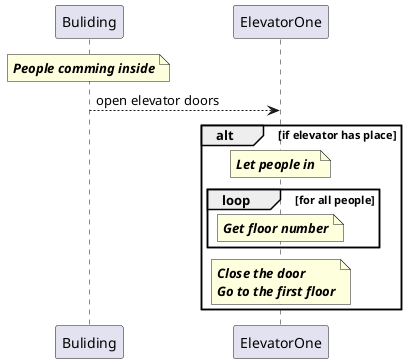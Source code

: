 @startuml
participant Buliding as B
participant ElevatorOne as O

skinparam ParticipantPadding 50

note over B
    //**People comming inside**//
end note

B --> O: open elevator doors

alt if elevator has place
    note over O
        //**Let people in**//
    end note
    loop for all people
        note over O
            //**Get floor number**//
        end note
    end loop
    note over O
        //**Close the door**//
        //**Go to the first floor**//
    end note
end
@enduml